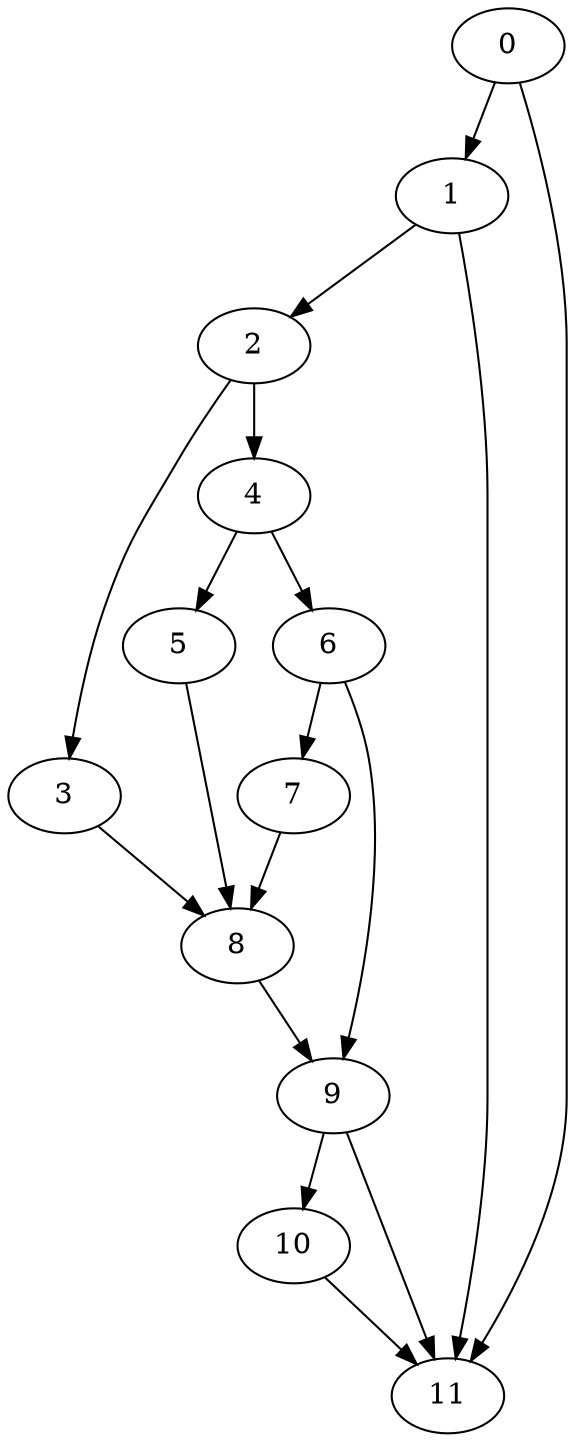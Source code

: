 digraph {
	0
	1
	2
	3
	4
	5
	6
	7
	8
	9
	10
	11
	0 -> 1
	4 -> 5
	3 -> 8
	5 -> 8
	7 -> 8
	6 -> 9
	8 -> 9
	10 -> 11
	0 -> 11
	1 -> 11
	9 -> 11
	2 -> 3
	2 -> 4
	4 -> 6
	6 -> 7
	9 -> 10
	1 -> 2
}
